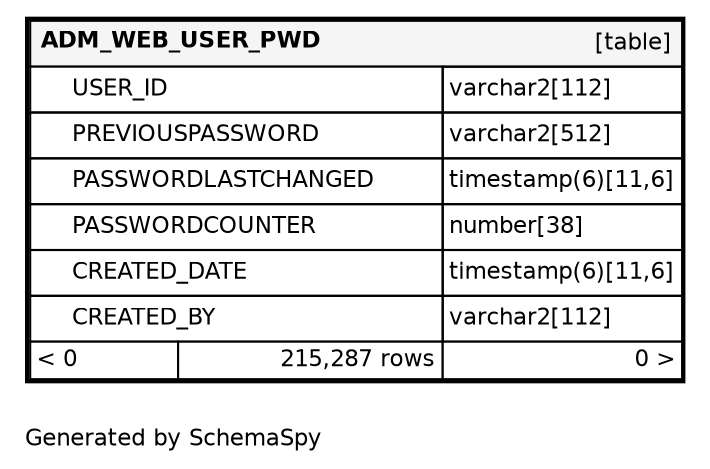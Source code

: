 digraph "oneDegreeRelationshipsDiagram" {
  graph [    rankdir="RL"    bgcolor="#ffffff"    label="\nGenerated by SchemaSpy"    labeljust="l"    nodesep="0.18"    ranksep="0.46"    fontname="Helvetica"    fontsize="11"    ration="compress"  ];  node [    fontname="Helvetica"    fontsize="11"    shape="plaintext"  ];  edge [    arrowsize="0.8"  ];
  "ADM_WEB_USER_PWD" [
   label=<
    <TABLE BORDER="2" CELLBORDER="1" CELLSPACING="0" BGCOLOR="#ffffff">
      <TR><TD COLSPAN="4"  BGCOLOR="#f5f5f5"><TABLE BORDER="0" CELLSPACING="0"><TR><TD ALIGN="LEFT" FIXEDSIZE="TRUE" WIDTH="147" HEIGHT="16"><B>ADM_WEB_USER_PWD</B></TD><TD ALIGN="RIGHT">[table]</TD></TR></TABLE></TD></TR>
      <TR><TD PORT="USER_ID" COLSPAN="2" BGCOLOR="#ffffff" ALIGN="LEFT"><TABLE BORDER="0" CELLSPACING="0" ALIGN="LEFT"><TR ALIGN="LEFT"><TD ALIGN="LEFT" FIXEDSIZE="TRUE" WIDTH="15" HEIGHT="16"></TD><TD ALIGN="LEFT" FIXEDSIZE="TRUE" WIDTH="177" HEIGHT="16">USER_ID</TD></TR></TABLE></TD><TD PORT="USER_ID.type" ALIGN="LEFT">varchar2[112]</TD></TR>
      <TR><TD PORT="PREVIOUSPASSWORD" COLSPAN="2" ALIGN="LEFT"><TABLE BORDER="0" CELLSPACING="0" ALIGN="LEFT"><TR ALIGN="LEFT"><TD ALIGN="LEFT" FIXEDSIZE="TRUE" WIDTH="15" HEIGHT="16"></TD><TD ALIGN="LEFT" FIXEDSIZE="TRUE" WIDTH="177" HEIGHT="16">PREVIOUSPASSWORD</TD></TR></TABLE></TD><TD PORT="PREVIOUSPASSWORD.type" ALIGN="LEFT">varchar2[512]</TD></TR>
      <TR><TD PORT="PASSWORDLASTCHANGED" COLSPAN="2" ALIGN="LEFT"><TABLE BORDER="0" CELLSPACING="0" ALIGN="LEFT"><TR ALIGN="LEFT"><TD ALIGN="LEFT" FIXEDSIZE="TRUE" WIDTH="15" HEIGHT="16"></TD><TD ALIGN="LEFT" FIXEDSIZE="TRUE" WIDTH="177" HEIGHT="16">PASSWORDLASTCHANGED</TD></TR></TABLE></TD><TD PORT="PASSWORDLASTCHANGED.type" ALIGN="LEFT">timestamp(6)[11,6]</TD></TR>
      <TR><TD PORT="PASSWORDCOUNTER" COLSPAN="2" ALIGN="LEFT"><TABLE BORDER="0" CELLSPACING="0" ALIGN="LEFT"><TR ALIGN="LEFT"><TD ALIGN="LEFT" FIXEDSIZE="TRUE" WIDTH="15" HEIGHT="16"></TD><TD ALIGN="LEFT" FIXEDSIZE="TRUE" WIDTH="177" HEIGHT="16">PASSWORDCOUNTER</TD></TR></TABLE></TD><TD PORT="PASSWORDCOUNTER.type" ALIGN="LEFT">number[38]</TD></TR>
      <TR><TD PORT="CREATED_DATE" COLSPAN="2" ALIGN="LEFT"><TABLE BORDER="0" CELLSPACING="0" ALIGN="LEFT"><TR ALIGN="LEFT"><TD ALIGN="LEFT" FIXEDSIZE="TRUE" WIDTH="15" HEIGHT="16"></TD><TD ALIGN="LEFT" FIXEDSIZE="TRUE" WIDTH="177" HEIGHT="16">CREATED_DATE</TD></TR></TABLE></TD><TD PORT="CREATED_DATE.type" ALIGN="LEFT">timestamp(6)[11,6]</TD></TR>
      <TR><TD PORT="CREATED_BY" COLSPAN="2" ALIGN="LEFT"><TABLE BORDER="0" CELLSPACING="0" ALIGN="LEFT"><TR ALIGN="LEFT"><TD ALIGN="LEFT" FIXEDSIZE="TRUE" WIDTH="15" HEIGHT="16"></TD><TD ALIGN="LEFT" FIXEDSIZE="TRUE" WIDTH="177" HEIGHT="16">CREATED_BY</TD></TR></TABLE></TD><TD PORT="CREATED_BY.type" ALIGN="LEFT">varchar2[112]</TD></TR>
      <TR><TD ALIGN="LEFT" BGCOLOR="#ffffff">&lt; 0</TD><TD ALIGN="RIGHT" BGCOLOR="#ffffff">215,287 rows</TD><TD ALIGN="RIGHT" BGCOLOR="#ffffff">0 &gt;</TD></TR>
    </TABLE>>
    URL="ADM_WEB_USER_PWD.html"
    target="_top"
    tooltip="ADM_WEB_USER_PWD"
  ];
}
